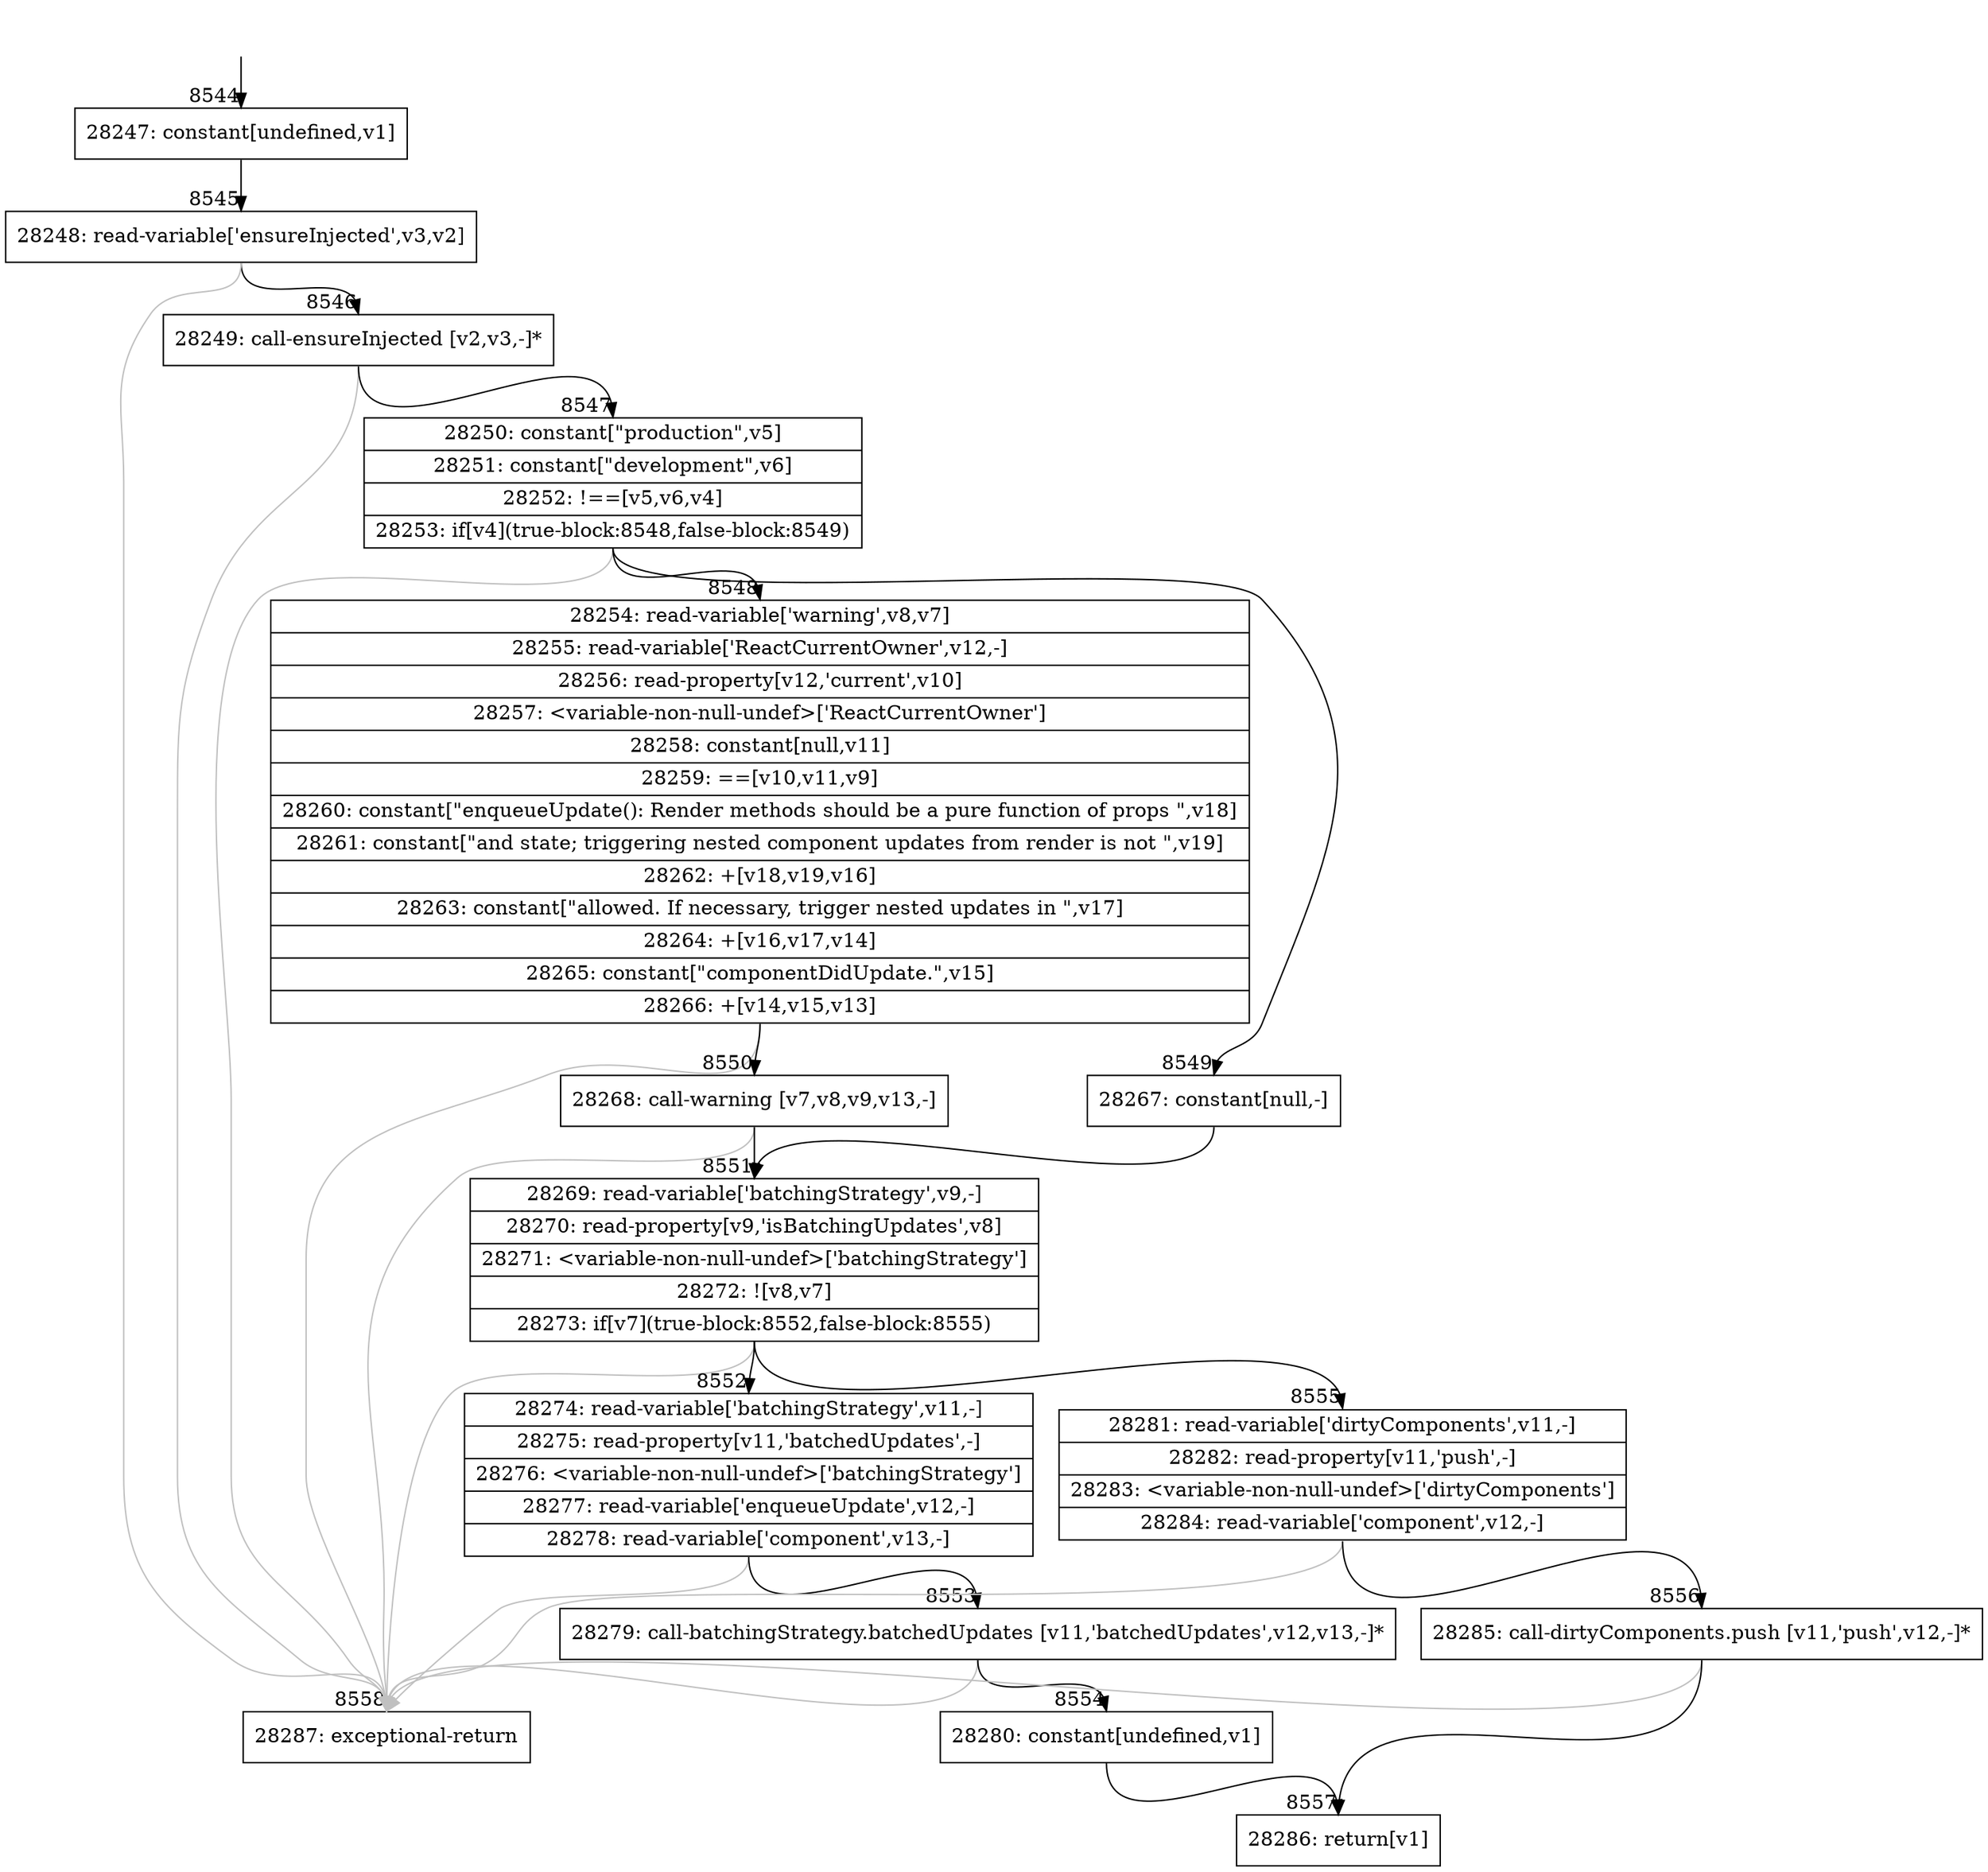 digraph {
rankdir="TD"
BB_entry632[shape=none,label=""];
BB_entry632 -> BB8544 [tailport=s, headport=n, headlabel="    8544"]
BB8544 [shape=record label="{28247: constant[undefined,v1]}" ] 
BB8544 -> BB8545 [tailport=s, headport=n, headlabel="      8545"]
BB8545 [shape=record label="{28248: read-variable['ensureInjected',v3,v2]}" ] 
BB8545 -> BB8546 [tailport=s, headport=n, headlabel="      8546"]
BB8545 -> BB8558 [tailport=s, headport=n, color=gray, headlabel="      8558"]
BB8546 [shape=record label="{28249: call-ensureInjected [v2,v3,-]*}" ] 
BB8546 -> BB8547 [tailport=s, headport=n, headlabel="      8547"]
BB8546 -> BB8558 [tailport=s, headport=n, color=gray]
BB8547 [shape=record label="{28250: constant[\"production\",v5]|28251: constant[\"development\",v6]|28252: !==[v5,v6,v4]|28253: if[v4](true-block:8548,false-block:8549)}" ] 
BB8547 -> BB8548 [tailport=s, headport=n, headlabel="      8548"]
BB8547 -> BB8549 [tailport=s, headport=n, headlabel="      8549"]
BB8547 -> BB8558 [tailport=s, headport=n, color=gray]
BB8548 [shape=record label="{28254: read-variable['warning',v8,v7]|28255: read-variable['ReactCurrentOwner',v12,-]|28256: read-property[v12,'current',v10]|28257: \<variable-non-null-undef\>['ReactCurrentOwner']|28258: constant[null,v11]|28259: ==[v10,v11,v9]|28260: constant[\"enqueueUpdate(): Render methods should be a pure function of props \",v18]|28261: constant[\"and state; triggering nested component updates from render is not \",v19]|28262: +[v18,v19,v16]|28263: constant[\"allowed. If necessary, trigger nested updates in \",v17]|28264: +[v16,v17,v14]|28265: constant[\"componentDidUpdate.\",v15]|28266: +[v14,v15,v13]}" ] 
BB8548 -> BB8550 [tailport=s, headport=n, headlabel="      8550"]
BB8548 -> BB8558 [tailport=s, headport=n, color=gray]
BB8549 [shape=record label="{28267: constant[null,-]}" ] 
BB8549 -> BB8551 [tailport=s, headport=n, headlabel="      8551"]
BB8550 [shape=record label="{28268: call-warning [v7,v8,v9,v13,-]}" ] 
BB8550 -> BB8551 [tailport=s, headport=n]
BB8550 -> BB8558 [tailport=s, headport=n, color=gray]
BB8551 [shape=record label="{28269: read-variable['batchingStrategy',v9,-]|28270: read-property[v9,'isBatchingUpdates',v8]|28271: \<variable-non-null-undef\>['batchingStrategy']|28272: ![v8,v7]|28273: if[v7](true-block:8552,false-block:8555)}" ] 
BB8551 -> BB8552 [tailport=s, headport=n, headlabel="      8552"]
BB8551 -> BB8555 [tailport=s, headport=n, headlabel="      8555"]
BB8551 -> BB8558 [tailport=s, headport=n, color=gray]
BB8552 [shape=record label="{28274: read-variable['batchingStrategy',v11,-]|28275: read-property[v11,'batchedUpdates',-]|28276: \<variable-non-null-undef\>['batchingStrategy']|28277: read-variable['enqueueUpdate',v12,-]|28278: read-variable['component',v13,-]}" ] 
BB8552 -> BB8553 [tailport=s, headport=n, headlabel="      8553"]
BB8552 -> BB8558 [tailport=s, headport=n, color=gray]
BB8553 [shape=record label="{28279: call-batchingStrategy.batchedUpdates [v11,'batchedUpdates',v12,v13,-]*}" ] 
BB8553 -> BB8554 [tailport=s, headport=n, headlabel="      8554"]
BB8553 -> BB8558 [tailport=s, headport=n, color=gray]
BB8554 [shape=record label="{28280: constant[undefined,v1]}" ] 
BB8554 -> BB8557 [tailport=s, headport=n, headlabel="      8557"]
BB8555 [shape=record label="{28281: read-variable['dirtyComponents',v11,-]|28282: read-property[v11,'push',-]|28283: \<variable-non-null-undef\>['dirtyComponents']|28284: read-variable['component',v12,-]}" ] 
BB8555 -> BB8556 [tailport=s, headport=n, headlabel="      8556"]
BB8555 -> BB8558 [tailport=s, headport=n, color=gray]
BB8556 [shape=record label="{28285: call-dirtyComponents.push [v11,'push',v12,-]*}" ] 
BB8556 -> BB8557 [tailport=s, headport=n]
BB8556 -> BB8558 [tailport=s, headport=n, color=gray]
BB8557 [shape=record label="{28286: return[v1]}" ] 
BB8558 [shape=record label="{28287: exceptional-return}" ] 
//#$~ 14987
}

